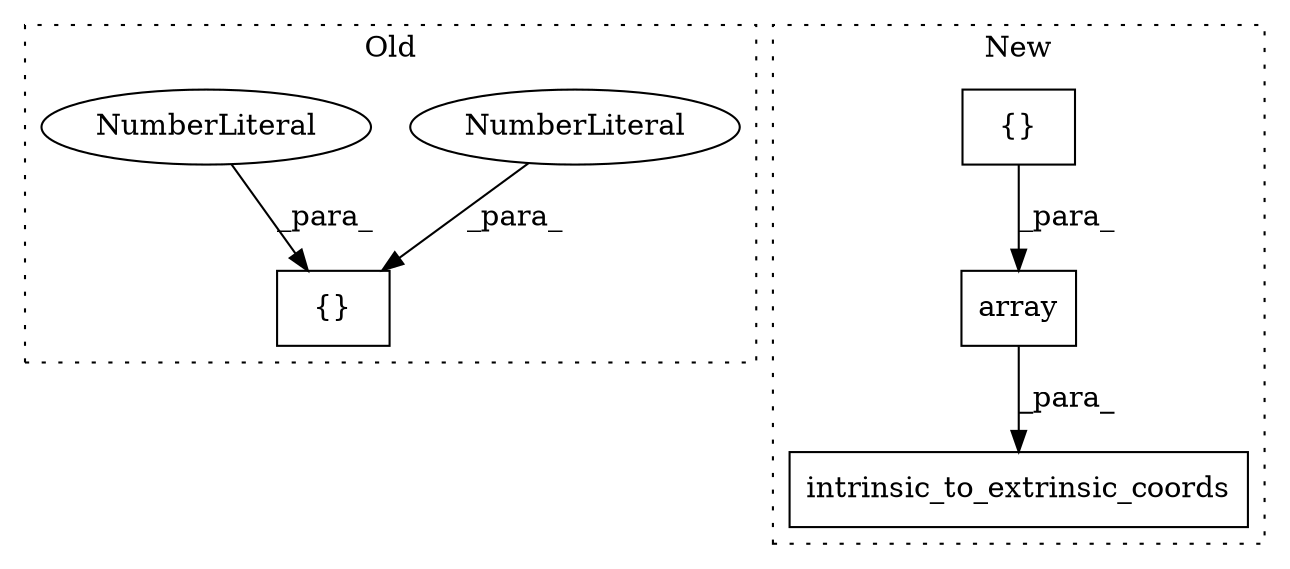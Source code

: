 digraph G {
subgraph cluster0 {
1 [label="{}" a="4" s="806,818" l="1,1" shape="box"];
4 [label="NumberLiteral" a="34" s="813" l="5" shape="ellipse"];
5 [label="NumberLiteral" a="34" s="807" l="5" shape="ellipse"];
label = "Old";
style="dotted";
}
subgraph cluster1 {
2 [label="intrinsic_to_extrinsic_coords" a="32" s="948,1002" l="30,1" shape="box"];
3 [label="{}" a="4" s="816,925" l="6,2" shape="box"];
6 [label="array" a="32" s="984,1001" l="6,1" shape="box"];
label = "New";
style="dotted";
}
3 -> 6 [label="_para_"];
4 -> 1 [label="_para_"];
5 -> 1 [label="_para_"];
6 -> 2 [label="_para_"];
}